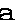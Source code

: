 beginfig(2)
% pickup pencircle scaled 1;
z1=(0,3);
z2=(2,4);
z3=(4,3);
z4=(4,1);
z5=(5,0);
z6=(2,2);
z7=(0,1);
z8=(2,0);
draw z1{up}..z2..z3..{down}z4..z5;
draw z3{down}..z6..z7..z8..{up}z4;
endfig;
end